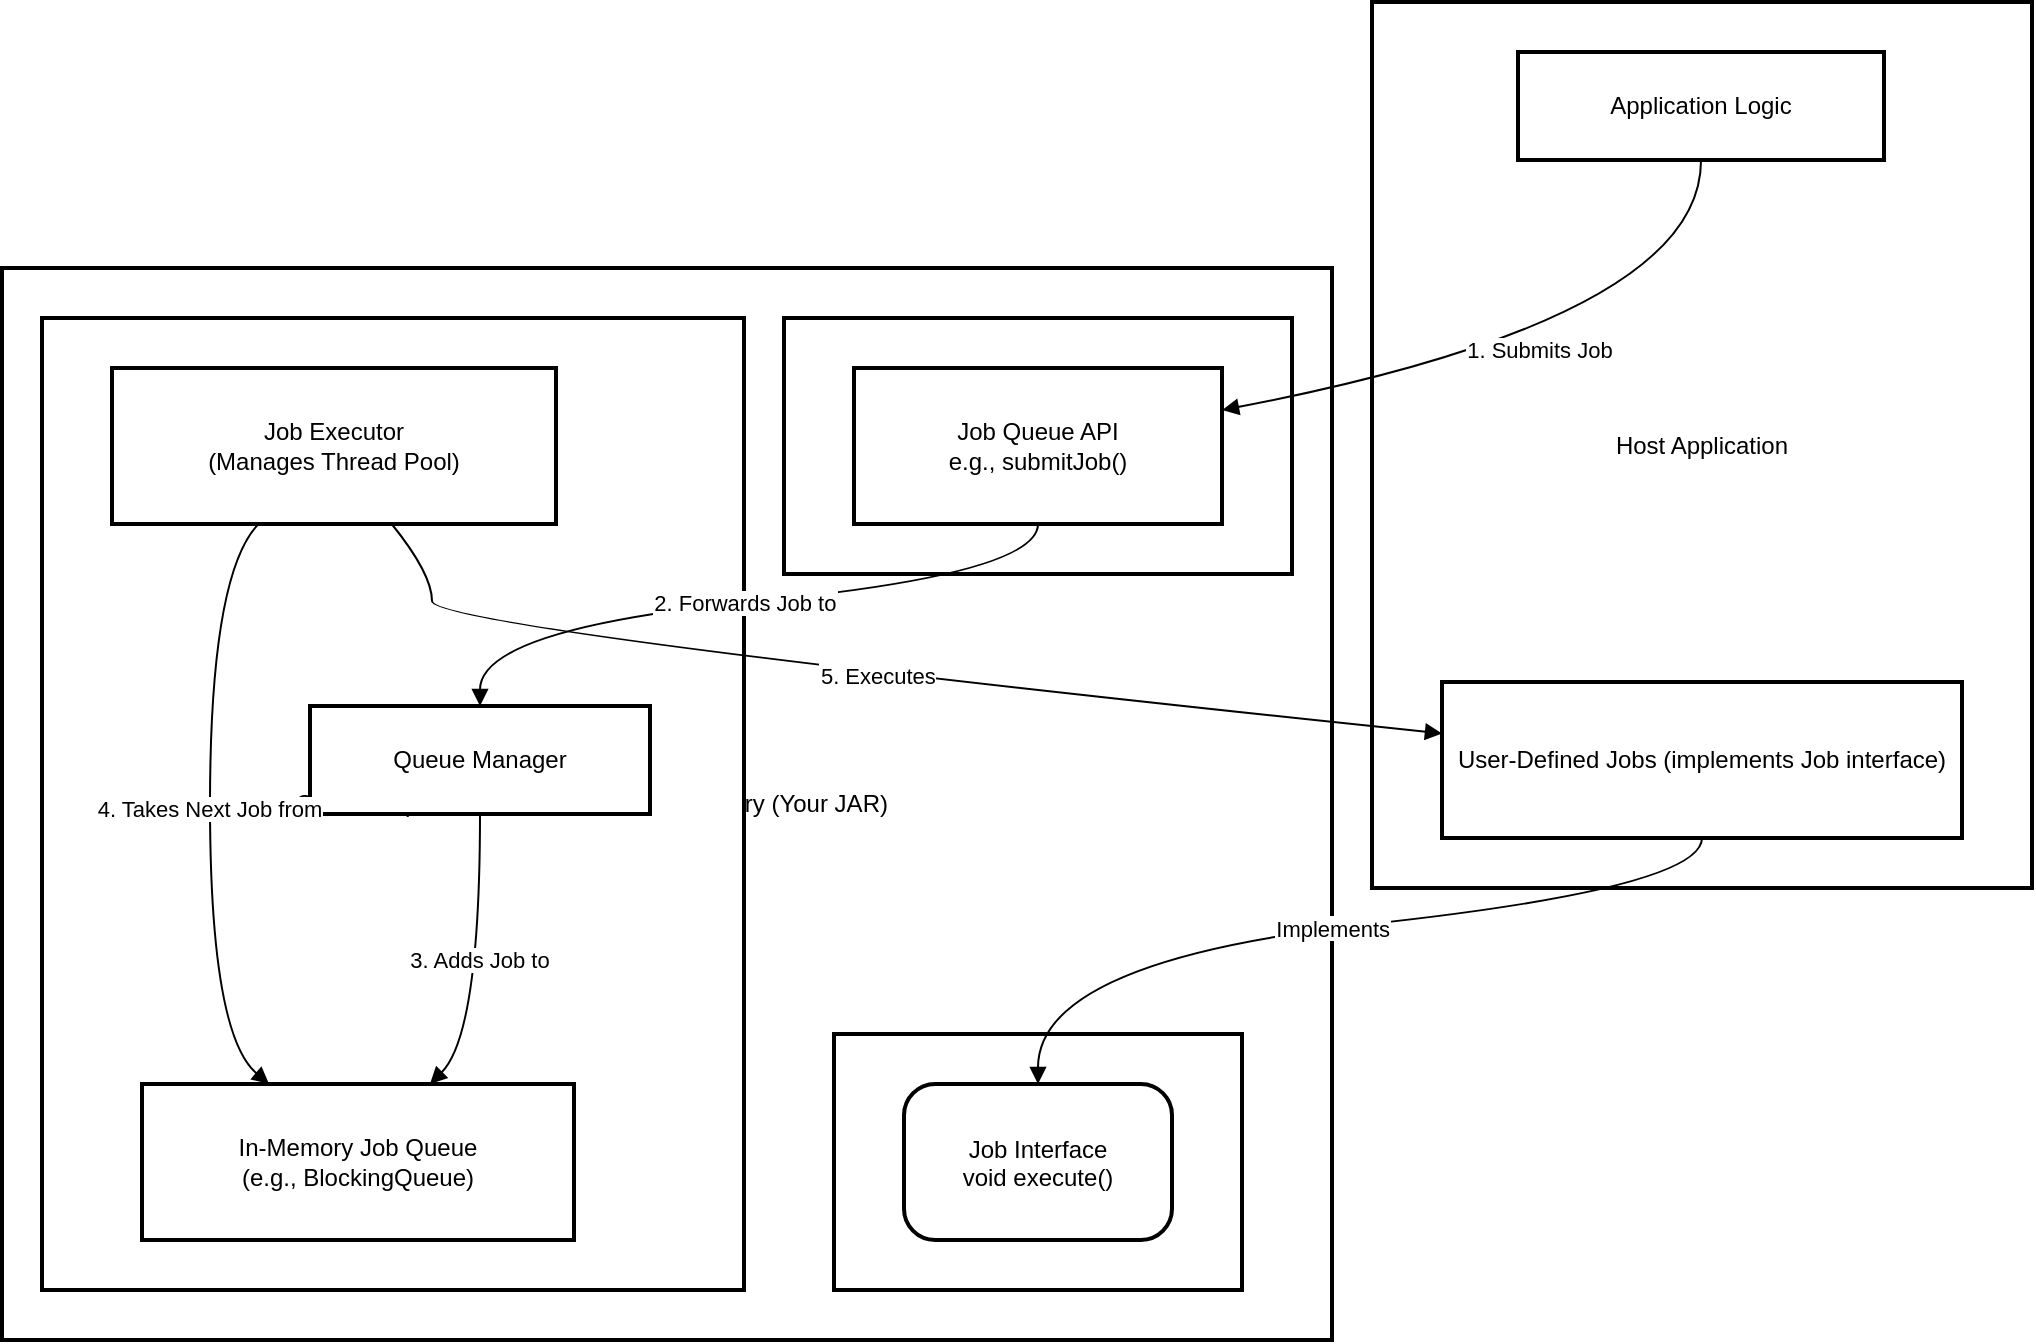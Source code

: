 <mxfile version="27.1.6">
  <diagram name="Page-1" id="tJuN0KmjbO2KpsGcAA3b">
    <mxGraphModel dx="1002" dy="615" grid="1" gridSize="10" guides="1" tooltips="1" connect="1" arrows="1" fold="1" page="1" pageScale="1" pageWidth="827" pageHeight="1169" math="0" shadow="0">
      <root>
        <mxCell id="0" />
        <mxCell id="1" parent="0" />
        <mxCell id="F0EBMUcN88BxdDliTEwX-22" value="In-Memory Job Queue Library (Your JAR)" style="whiteSpace=wrap;strokeWidth=2;" vertex="1" parent="1">
          <mxGeometry x="70" y="343" width="665" height="536" as="geometry" />
        </mxCell>
        <mxCell id="F0EBMUcN88BxdDliTEwX-23" value="Library Contracts" style="whiteSpace=wrap;strokeWidth=2;" vertex="1" parent="1">
          <mxGeometry x="486" y="726" width="204" height="128" as="geometry" />
        </mxCell>
        <mxCell id="F0EBMUcN88BxdDliTEwX-24" value="Core Components" style="whiteSpace=wrap;strokeWidth=2;" vertex="1" parent="1">
          <mxGeometry x="90" y="368" width="351" height="486" as="geometry" />
        </mxCell>
        <mxCell id="F0EBMUcN88BxdDliTEwX-25" value="Public API" style="whiteSpace=wrap;strokeWidth=2;" vertex="1" parent="1">
          <mxGeometry x="461" y="368" width="254" height="128" as="geometry" />
        </mxCell>
        <mxCell id="F0EBMUcN88BxdDliTEwX-26" value="Host Application" style="whiteSpace=wrap;strokeWidth=2;" vertex="1" parent="1">
          <mxGeometry x="755" y="210" width="330" height="443" as="geometry" />
        </mxCell>
        <mxCell id="F0EBMUcN88BxdDliTEwX-27" value="Application Logic" style="whiteSpace=wrap;strokeWidth=2;" vertex="1" parent="1">
          <mxGeometry x="828" y="235" width="183" height="54" as="geometry" />
        </mxCell>
        <mxCell id="F0EBMUcN88BxdDliTEwX-28" value="User-Defined Jobs (implements Job interface)" style="whiteSpace=wrap;strokeWidth=2;" vertex="1" parent="1">
          <mxGeometry x="790" y="550" width="260" height="78" as="geometry" />
        </mxCell>
        <mxCell id="F0EBMUcN88BxdDliTEwX-29" value="Job Queue API &#xa; e.g., submitJob()" style="whiteSpace=wrap;strokeWidth=2;" vertex="1" parent="1">
          <mxGeometry x="496" y="393" width="184" height="78" as="geometry" />
        </mxCell>
        <mxCell id="F0EBMUcN88BxdDliTEwX-30" value="Queue Manager" style="whiteSpace=wrap;strokeWidth=2;" vertex="1" parent="1">
          <mxGeometry x="224" y="562" width="170" height="54" as="geometry" />
        </mxCell>
        <mxCell id="F0EBMUcN88BxdDliTEwX-31" value="In-Memory Job Queue &#xa; (e.g., BlockingQueue)" style="whiteSpace=wrap;strokeWidth=2;" vertex="1" parent="1">
          <mxGeometry x="140" y="751" width="216" height="78" as="geometry" />
        </mxCell>
        <mxCell id="F0EBMUcN88BxdDliTEwX-32" value="Job Executor &#xa; (Manages Thread Pool)" style="whiteSpace=wrap;strokeWidth=2;" vertex="1" parent="1">
          <mxGeometry x="125" y="393" width="222" height="78" as="geometry" />
        </mxCell>
        <mxCell id="F0EBMUcN88BxdDliTEwX-33" value="Job Interface &#xa; void execute()" style="rounded=1;arcSize=20;strokeWidth=2" vertex="1" parent="1">
          <mxGeometry x="521" y="751" width="134" height="78" as="geometry" />
        </mxCell>
        <mxCell id="F0EBMUcN88BxdDliTEwX-34" value="1. Submits Job" style="curved=1;startArrow=none;endArrow=block;exitX=0.5;exitY=1;entryX=1;entryY=0.27;rounded=0;" edge="1" parent="1" source="F0EBMUcN88BxdDliTEwX-27" target="F0EBMUcN88BxdDliTEwX-29">
          <mxGeometry relative="1" as="geometry">
            <Array as="points">
              <mxPoint x="920" y="368" />
            </Array>
          </mxGeometry>
        </mxCell>
        <mxCell id="F0EBMUcN88BxdDliTEwX-35" value="Implements" style="curved=1;startArrow=none;endArrow=block;exitX=0.5;exitY=1;entryX=0.5;entryY=-0.01;rounded=0;" edge="1" parent="1" source="F0EBMUcN88BxdDliTEwX-28" target="F0EBMUcN88BxdDliTEwX-33">
          <mxGeometry relative="1" as="geometry">
            <Array as="points">
              <mxPoint x="920" y="653" />
              <mxPoint x="588" y="689" />
            </Array>
          </mxGeometry>
        </mxCell>
        <mxCell id="F0EBMUcN88BxdDliTEwX-36" value="2. Forwards Job to" style="curved=1;startArrow=none;endArrow=block;exitX=0.5;exitY=1;entryX=0.5;entryY=0;rounded=0;" edge="1" parent="1" source="F0EBMUcN88BxdDliTEwX-29" target="F0EBMUcN88BxdDliTEwX-30">
          <mxGeometry relative="1" as="geometry">
            <Array as="points">
              <mxPoint x="588" y="496" />
              <mxPoint x="309" y="523" />
            </Array>
          </mxGeometry>
        </mxCell>
        <mxCell id="F0EBMUcN88BxdDliTEwX-37" value="3. Adds Job to" style="curved=1;startArrow=none;endArrow=block;exitX=0.5;exitY=1;entryX=0.67;entryY=-0.01;rounded=0;" edge="1" parent="1" source="F0EBMUcN88BxdDliTEwX-30" target="F0EBMUcN88BxdDliTEwX-31">
          <mxGeometry relative="1" as="geometry">
            <Array as="points">
              <mxPoint x="309" y="726" />
            </Array>
          </mxGeometry>
        </mxCell>
        <mxCell id="F0EBMUcN88BxdDliTEwX-38" value="4. Takes Next Job from" style="curved=1;startArrow=none;endArrow=block;exitX=0.33;exitY=1;entryX=0.29;entryY=-0.01;rounded=0;" edge="1" parent="1" source="F0EBMUcN88BxdDliTEwX-32" target="F0EBMUcN88BxdDliTEwX-31">
          <mxGeometry relative="1" as="geometry">
            <Array as="points">
              <mxPoint x="174" y="496" />
              <mxPoint x="174" y="726" />
            </Array>
          </mxGeometry>
        </mxCell>
        <mxCell id="F0EBMUcN88BxdDliTEwX-39" value="5. Executes" style="curved=1;startArrow=none;endArrow=block;exitX=0.63;exitY=1;entryX=0;entryY=0.33;rounded=0;" edge="1" parent="1" source="F0EBMUcN88BxdDliTEwX-32" target="F0EBMUcN88BxdDliTEwX-28">
          <mxGeometry relative="1" as="geometry">
            <Array as="points">
              <mxPoint x="285" y="496" />
              <mxPoint x="285" y="523" />
            </Array>
          </mxGeometry>
        </mxCell>
      </root>
    </mxGraphModel>
  </diagram>
</mxfile>
